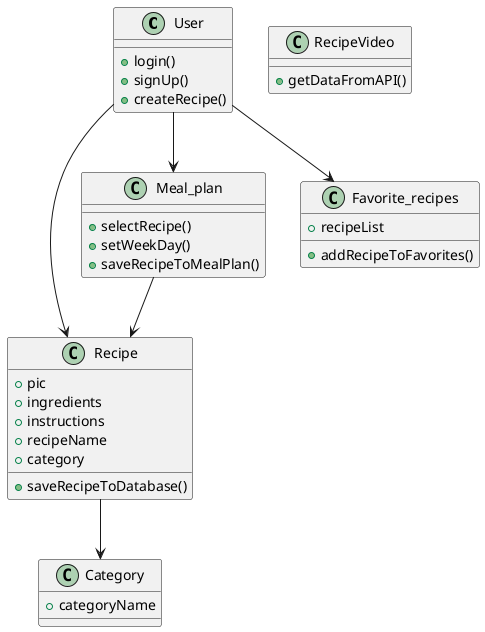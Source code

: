 @startuml
class User {
  +login()
  +signUp()
  +createRecipe()
}

class Recipe {
  +pic
  +ingredients
  +instructions
  +recipeName
  +saveRecipeToDatabase()
  +category
}

class Category {
  +categoryName
}

class Meal_plan {
  +selectRecipe()
  +setWeekDay()
  +saveRecipeToMealPlan()
}

class Favorite_recipes {
  +recipeList
  +addRecipeToFavorites()
}

class RecipeVideo {
  +getDataFromAPI()
}

User -down-> Recipe
Recipe -down-> Category
User -down-> Meal_plan
User -down-> Favorite_recipes
Meal_plan -down-> Recipe

@enduml

